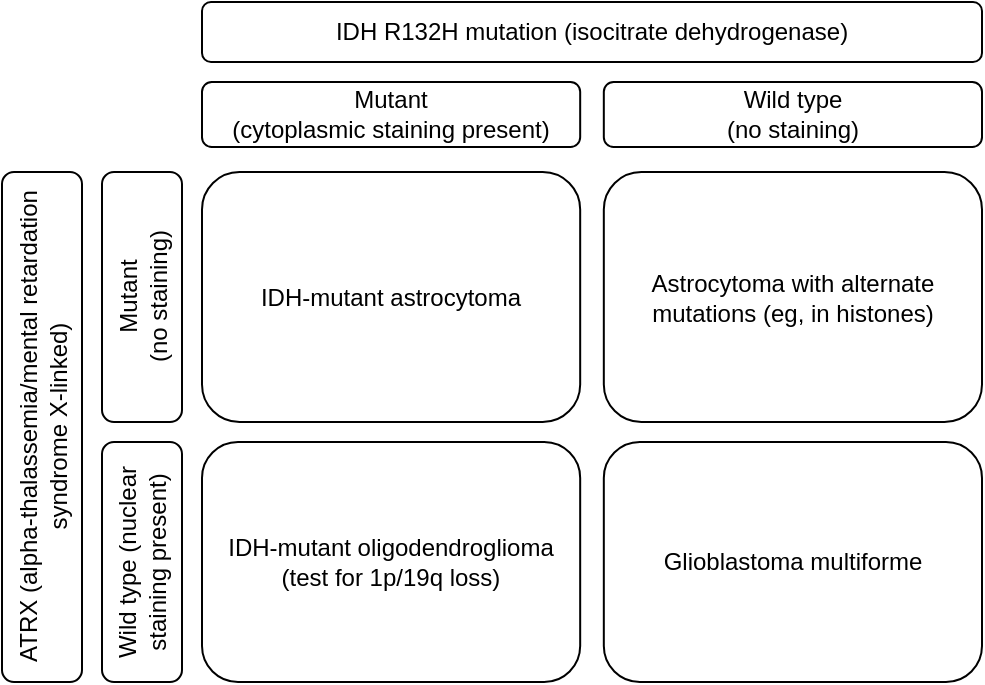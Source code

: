 <mxfile version="20.4.2" type="github" pages="3">
  <diagram id="vwa7bD_7T1ZnTMRtppo8" name="2x2">
    <mxGraphModel dx="868" dy="440" grid="1" gridSize="10" guides="1" tooltips="1" connect="1" arrows="1" fold="1" page="1" pageScale="1" pageWidth="850" pageHeight="1100" math="0" shadow="0">
      <root>
        <mxCell id="0" />
        <mxCell id="1" parent="0" />
        <mxCell id="bmbeiZKuWXw20TROkamt-16" value="IDH R132H mutation (isocitrate dehydrogenase)" style="rounded=1;whiteSpace=wrap;html=1;" parent="1" vertex="1">
          <mxGeometry x="200" y="120" width="390" height="30" as="geometry" />
        </mxCell>
        <mxCell id="bmbeiZKuWXw20TROkamt-17" value="&lt;div&gt;Mutant&lt;/div&gt;&lt;div&gt;(cytoplasmic staining present)&lt;br&gt;&lt;/div&gt;" style="rounded=1;whiteSpace=wrap;html=1;" parent="1" vertex="1">
          <mxGeometry x="200" y="160" width="189.09" height="32.5" as="geometry" />
        </mxCell>
        <mxCell id="bmbeiZKuWXw20TROkamt-18" value="&lt;div&gt;Wild type&lt;/div&gt;&lt;div&gt;(no staining)&lt;/div&gt;" style="rounded=1;whiteSpace=wrap;html=1;" parent="1" vertex="1">
          <mxGeometry x="400.91" y="160" width="189.09" height="32.5" as="geometry" />
        </mxCell>
        <mxCell id="bmbeiZKuWXw20TROkamt-19" value="IDH-mutant astrocytoma" style="rounded=1;whiteSpace=wrap;html=1;" parent="1" vertex="1">
          <mxGeometry x="200" y="205" width="189.09" height="125" as="geometry" />
        </mxCell>
        <mxCell id="bmbeiZKuWXw20TROkamt-21" value="Astrocytoma with alternate mutations (eg, in histones)" style="rounded=1;whiteSpace=wrap;html=1;" parent="1" vertex="1">
          <mxGeometry x="400.91" y="205" width="189.09" height="125" as="geometry" />
        </mxCell>
        <mxCell id="bmbeiZKuWXw20TROkamt-23" value="&lt;div&gt;Mutant&lt;/div&gt;&lt;div&gt;(no staining)&lt;/div&gt;" style="rounded=1;whiteSpace=wrap;html=1;horizontal=0;" parent="1" vertex="1">
          <mxGeometry x="150" y="205" width="40" height="125" as="geometry" />
        </mxCell>
        <mxCell id="bmbeiZKuWXw20TROkamt-24" value="Wild type (nuclear staining present)" style="rounded=1;whiteSpace=wrap;html=1;horizontal=0;" parent="1" vertex="1">
          <mxGeometry x="150" y="340" width="40" height="120" as="geometry" />
        </mxCell>
        <mxCell id="bmbeiZKuWXw20TROkamt-25" value="&lt;div&gt;IDH-mutant oligodendroglioma&lt;/div&gt;&lt;div&gt;(test for 1p/19q loss)&lt;br&gt;&lt;/div&gt;" style="rounded=1;whiteSpace=wrap;html=1;" parent="1" vertex="1">
          <mxGeometry x="200" y="340" width="189.09" height="120" as="geometry" />
        </mxCell>
        <mxCell id="bmbeiZKuWXw20TROkamt-26" value="Glioblastoma multiforme" style="rounded=1;whiteSpace=wrap;html=1;" parent="1" vertex="1">
          <mxGeometry x="400.91" y="340" width="189.09" height="120" as="geometry" />
        </mxCell>
        <mxCell id="bmbeiZKuWXw20TROkamt-27" value="&lt;div&gt;ATRX (alpha-thalassemia/mental retardation syndrome X-linked)&lt;br&gt;&lt;/div&gt;" style="rounded=1;whiteSpace=wrap;html=1;horizontal=0;" parent="1" vertex="1">
          <mxGeometry x="100" y="205" width="40" height="255.0" as="geometry" />
        </mxCell>
      </root>
    </mxGraphModel>
  </diagram>
  <diagram id="j45bVKJsYDluY8ySK248" name="Rasha">
    <mxGraphModel dx="868" dy="440" grid="1" gridSize="10" guides="1" tooltips="1" connect="1" arrows="1" fold="1" page="1" pageScale="1" pageWidth="850" pageHeight="1100" math="0" shadow="0">
      <root>
        <mxCell id="0" />
        <mxCell id="1" parent="0" />
        <mxCell id="GVXksBxHV6aPyUx0arUi-1" value="&lt;div&gt;Glioma&lt;/div&gt;&lt;div&gt;(if microvascular proliferation and necrosis -&amp;gt; high grade)&lt;br&gt;&lt;/div&gt;" style="rounded=1;whiteSpace=wrap;html=1;" vertex="1" parent="1">
          <mxGeometry x="150" y="50" width="260" height="70" as="geometry" />
        </mxCell>
        <mxCell id="GVXksBxHV6aPyUx0arUi-2" value="IDH + ATRX + p53" style="rounded=1;whiteSpace=wrap;html=1;" vertex="1" parent="1">
          <mxGeometry x="130" y="130" width="300" height="40" as="geometry" />
        </mxCell>
        <mxCell id="GVXksBxHV6aPyUx0arUi-3" value="&lt;div&gt;IDH-mutated&lt;/div&gt;&lt;div&gt;(hence, not GBM)&lt;br&gt;&lt;/div&gt;" style="rounded=1;whiteSpace=wrap;html=1;" vertex="1" parent="1">
          <mxGeometry x="100" y="190" width="120" height="60" as="geometry" />
        </mxCell>
        <mxCell id="GVXksBxHV6aPyUx0arUi-4" value="Astrocytoma" style="rounded=1;whiteSpace=wrap;html=1;" vertex="1" parent="1">
          <mxGeometry x="10" y="360" width="120" height="60" as="geometry" />
        </mxCell>
        <mxCell id="_e-oITrv8mua2T2I05v0-5" value="Codeletion abs" style="edgeStyle=orthogonalEdgeStyle;rounded=0;orthogonalLoop=1;jettySize=auto;html=1;" edge="1" parent="1" source="GVXksBxHV6aPyUx0arUi-5" target="_e-oITrv8mua2T2I05v0-3">
          <mxGeometry relative="1" as="geometry" />
        </mxCell>
        <mxCell id="_e-oITrv8mua2T2I05v0-6" style="edgeStyle=orthogonalEdgeStyle;rounded=0;orthogonalLoop=1;jettySize=auto;html=1;" edge="1" parent="1" source="GVXksBxHV6aPyUx0arUi-5" target="_e-oITrv8mua2T2I05v0-4">
          <mxGeometry relative="1" as="geometry" />
        </mxCell>
        <mxCell id="_e-oITrv8mua2T2I05v0-7" value="Coldeletion present" style="edgeLabel;html=1;align=center;verticalAlign=middle;resizable=0;points=[];" vertex="1" connectable="0" parent="_e-oITrv8mua2T2I05v0-6">
          <mxGeometry x="0.231" y="1" relative="1" as="geometry">
            <mxPoint as="offset" />
          </mxGeometry>
        </mxCell>
        <mxCell id="GVXksBxHV6aPyUx0arUi-5" value="&lt;div&gt;Oligodendroglioma&lt;/div&gt;&lt;div&gt;signature: 1p/19q codeletion&lt;br&gt;&lt;/div&gt;" style="rounded=1;whiteSpace=wrap;html=1;" vertex="1" parent="1">
          <mxGeometry x="160" y="360" width="120" height="60" as="geometry" />
        </mxCell>
        <mxCell id="_e-oITrv8mua2T2I05v0-1" value="ATRX-mutated" style="rounded=1;whiteSpace=wrap;html=1;" vertex="1" parent="1">
          <mxGeometry x="10" y="270" width="120" height="60" as="geometry" />
        </mxCell>
        <mxCell id="_e-oITrv8mua2T2I05v0-2" value="ATRX-wt" style="rounded=1;whiteSpace=wrap;html=1;" vertex="1" parent="1">
          <mxGeometry x="160" y="270" width="120" height="60" as="geometry" />
        </mxCell>
        <mxCell id="_e-oITrv8mua2T2I05v0-3" value="Astrocytoma with poor prognosis" style="rounded=1;whiteSpace=wrap;html=1;" vertex="1" parent="1">
          <mxGeometry x="60" y="460" width="120" height="60" as="geometry" />
        </mxCell>
        <mxCell id="_e-oITrv8mua2T2I05v0-4" value="Oligodendroglioma" style="rounded=1;whiteSpace=wrap;html=1;" vertex="1" parent="1">
          <mxGeometry x="300" y="470" width="120" height="60" as="geometry" />
        </mxCell>
        <mxCell id="fnZh83Xg3cwF5ih12ylb-3" value="IDH-wt" style="rounded=1;whiteSpace=wrap;html=1;" vertex="1" parent="1">
          <mxGeometry x="470" y="190" width="120" height="60" as="geometry" />
        </mxCell>
        <mxCell id="fnZh83Xg3cwF5ih12ylb-4" value="&lt;div&gt;GBM&lt;/div&gt;&lt;div&gt;signature: +7(EGFR)/-10(PTEN)&lt;/div&gt;&lt;div&gt;EGFR amplificaiton&lt;/div&gt;&lt;div&gt;TERT promotor&lt;br&gt;&lt;/div&gt;" style="rounded=0;whiteSpace=wrap;html=1;" vertex="1" parent="1">
          <mxGeometry x="470" y="280" width="120" height="80" as="geometry" />
        </mxCell>
      </root>
    </mxGraphModel>
  </diagram>
  <diagram id="r2_J5pfe37_bp5UfYppG" name="Unrelated: ependymoma">
    <mxGraphModel dx="868" dy="440" grid="1" gridSize="10" guides="1" tooltips="1" connect="1" arrows="1" fold="1" page="1" pageScale="1" pageWidth="850" pageHeight="1100" math="0" shadow="0">
      <root>
        <mxCell id="0" />
        <mxCell id="1" parent="0" />
        <mxCell id="azB45rNs36hWKr9NS5JV-1" value="Supratentorial" style="rounded=1;whiteSpace=wrap;html=1;" vertex="1" parent="1">
          <mxGeometry x="110" y="80" width="120" height="60" as="geometry" />
        </mxCell>
        <mxCell id="azB45rNs36hWKr9NS5JV-2" value="Posterior fossa" style="rounded=1;whiteSpace=wrap;html=1;" vertex="1" parent="1">
          <mxGeometry x="110" y="220" width="120" height="60" as="geometry" />
        </mxCell>
        <mxCell id="azB45rNs36hWKr9NS5JV-3" value="Spinal cord" style="rounded=1;whiteSpace=wrap;html=1;" vertex="1" parent="1">
          <mxGeometry x="110" y="360" width="120" height="60" as="geometry" />
        </mxCell>
        <mxCell id="azB45rNs36hWKr9NS5JV-4" value="Myxopapillary ependymoma is a subtype that is always grade 2" style="rounded=1;whiteSpace=wrap;html=1;" vertex="1" parent="1">
          <mxGeometry x="290" y="360" width="160" height="60" as="geometry" />
        </mxCell>
        <mxCell id="azB45rNs36hWKr9NS5JV-5" value="&lt;div&gt;Type A: pediatric (H3K27me3)&lt;/div&gt;&lt;div&gt;Type B: adult&lt;br&gt;&lt;/div&gt;" style="rounded=1;whiteSpace=wrap;html=1;" vertex="1" parent="1">
          <mxGeometry x="280" y="220" width="180" height="60" as="geometry" />
        </mxCell>
        <mxCell id="azB45rNs36hWKr9NS5JV-8" value="Ependymomas have dot-like and ring-like EMA staining" style="rounded=1;whiteSpace=wrap;html=1;" vertex="1" parent="1">
          <mxGeometry x="110" width="450" height="60" as="geometry" />
        </mxCell>
      </root>
    </mxGraphModel>
  </diagram>
</mxfile>
